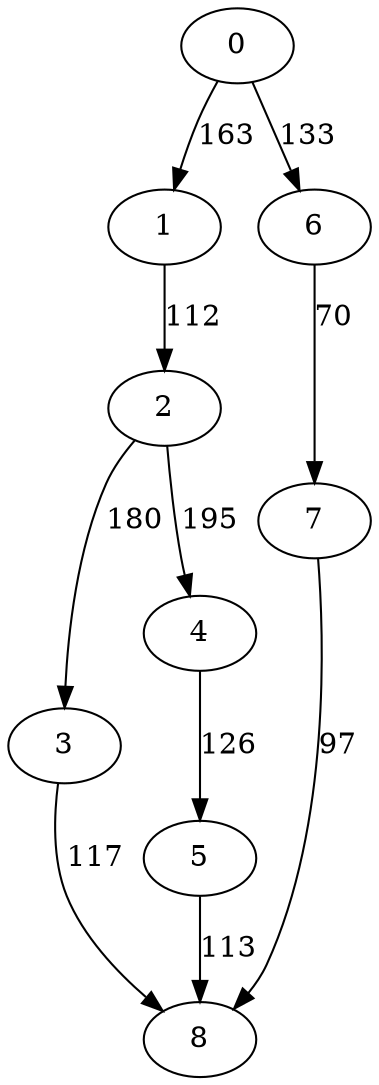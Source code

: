 digraph t20p3r5_9 {
0 -> 1 [ label = 163 ];
0 -> 6 [ label = 133 ];
1 -> 2 [ label = 112 ];
2 -> 3 [ label = 180 ];
2 -> 4 [ label = 195 ];
3 -> 8 [ label = 117 ];
4 -> 5 [ label = 126 ];
5 -> 8 [ label = 113 ];
6 -> 7 [ label = 70 ];
7 -> 8 [ label = 97 ];
 }

